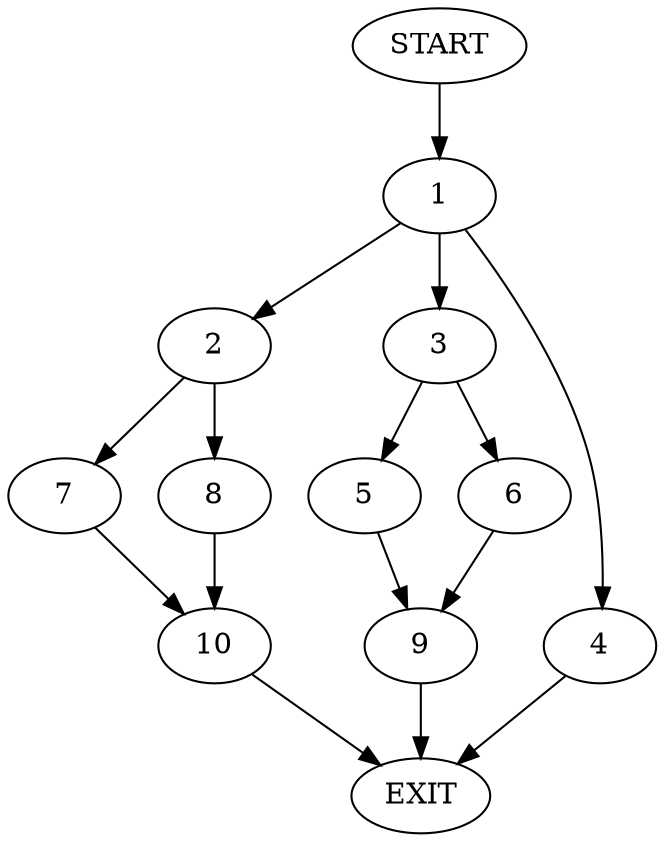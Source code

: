 digraph {
0 [label="START"]
11 [label="EXIT"]
0 -> 1
1 -> 2
1 -> 3
1 -> 4
4 -> 11
3 -> 5
3 -> 6
2 -> 7
2 -> 8
5 -> 9
6 -> 9
9 -> 11
7 -> 10
8 -> 10
10 -> 11
}
